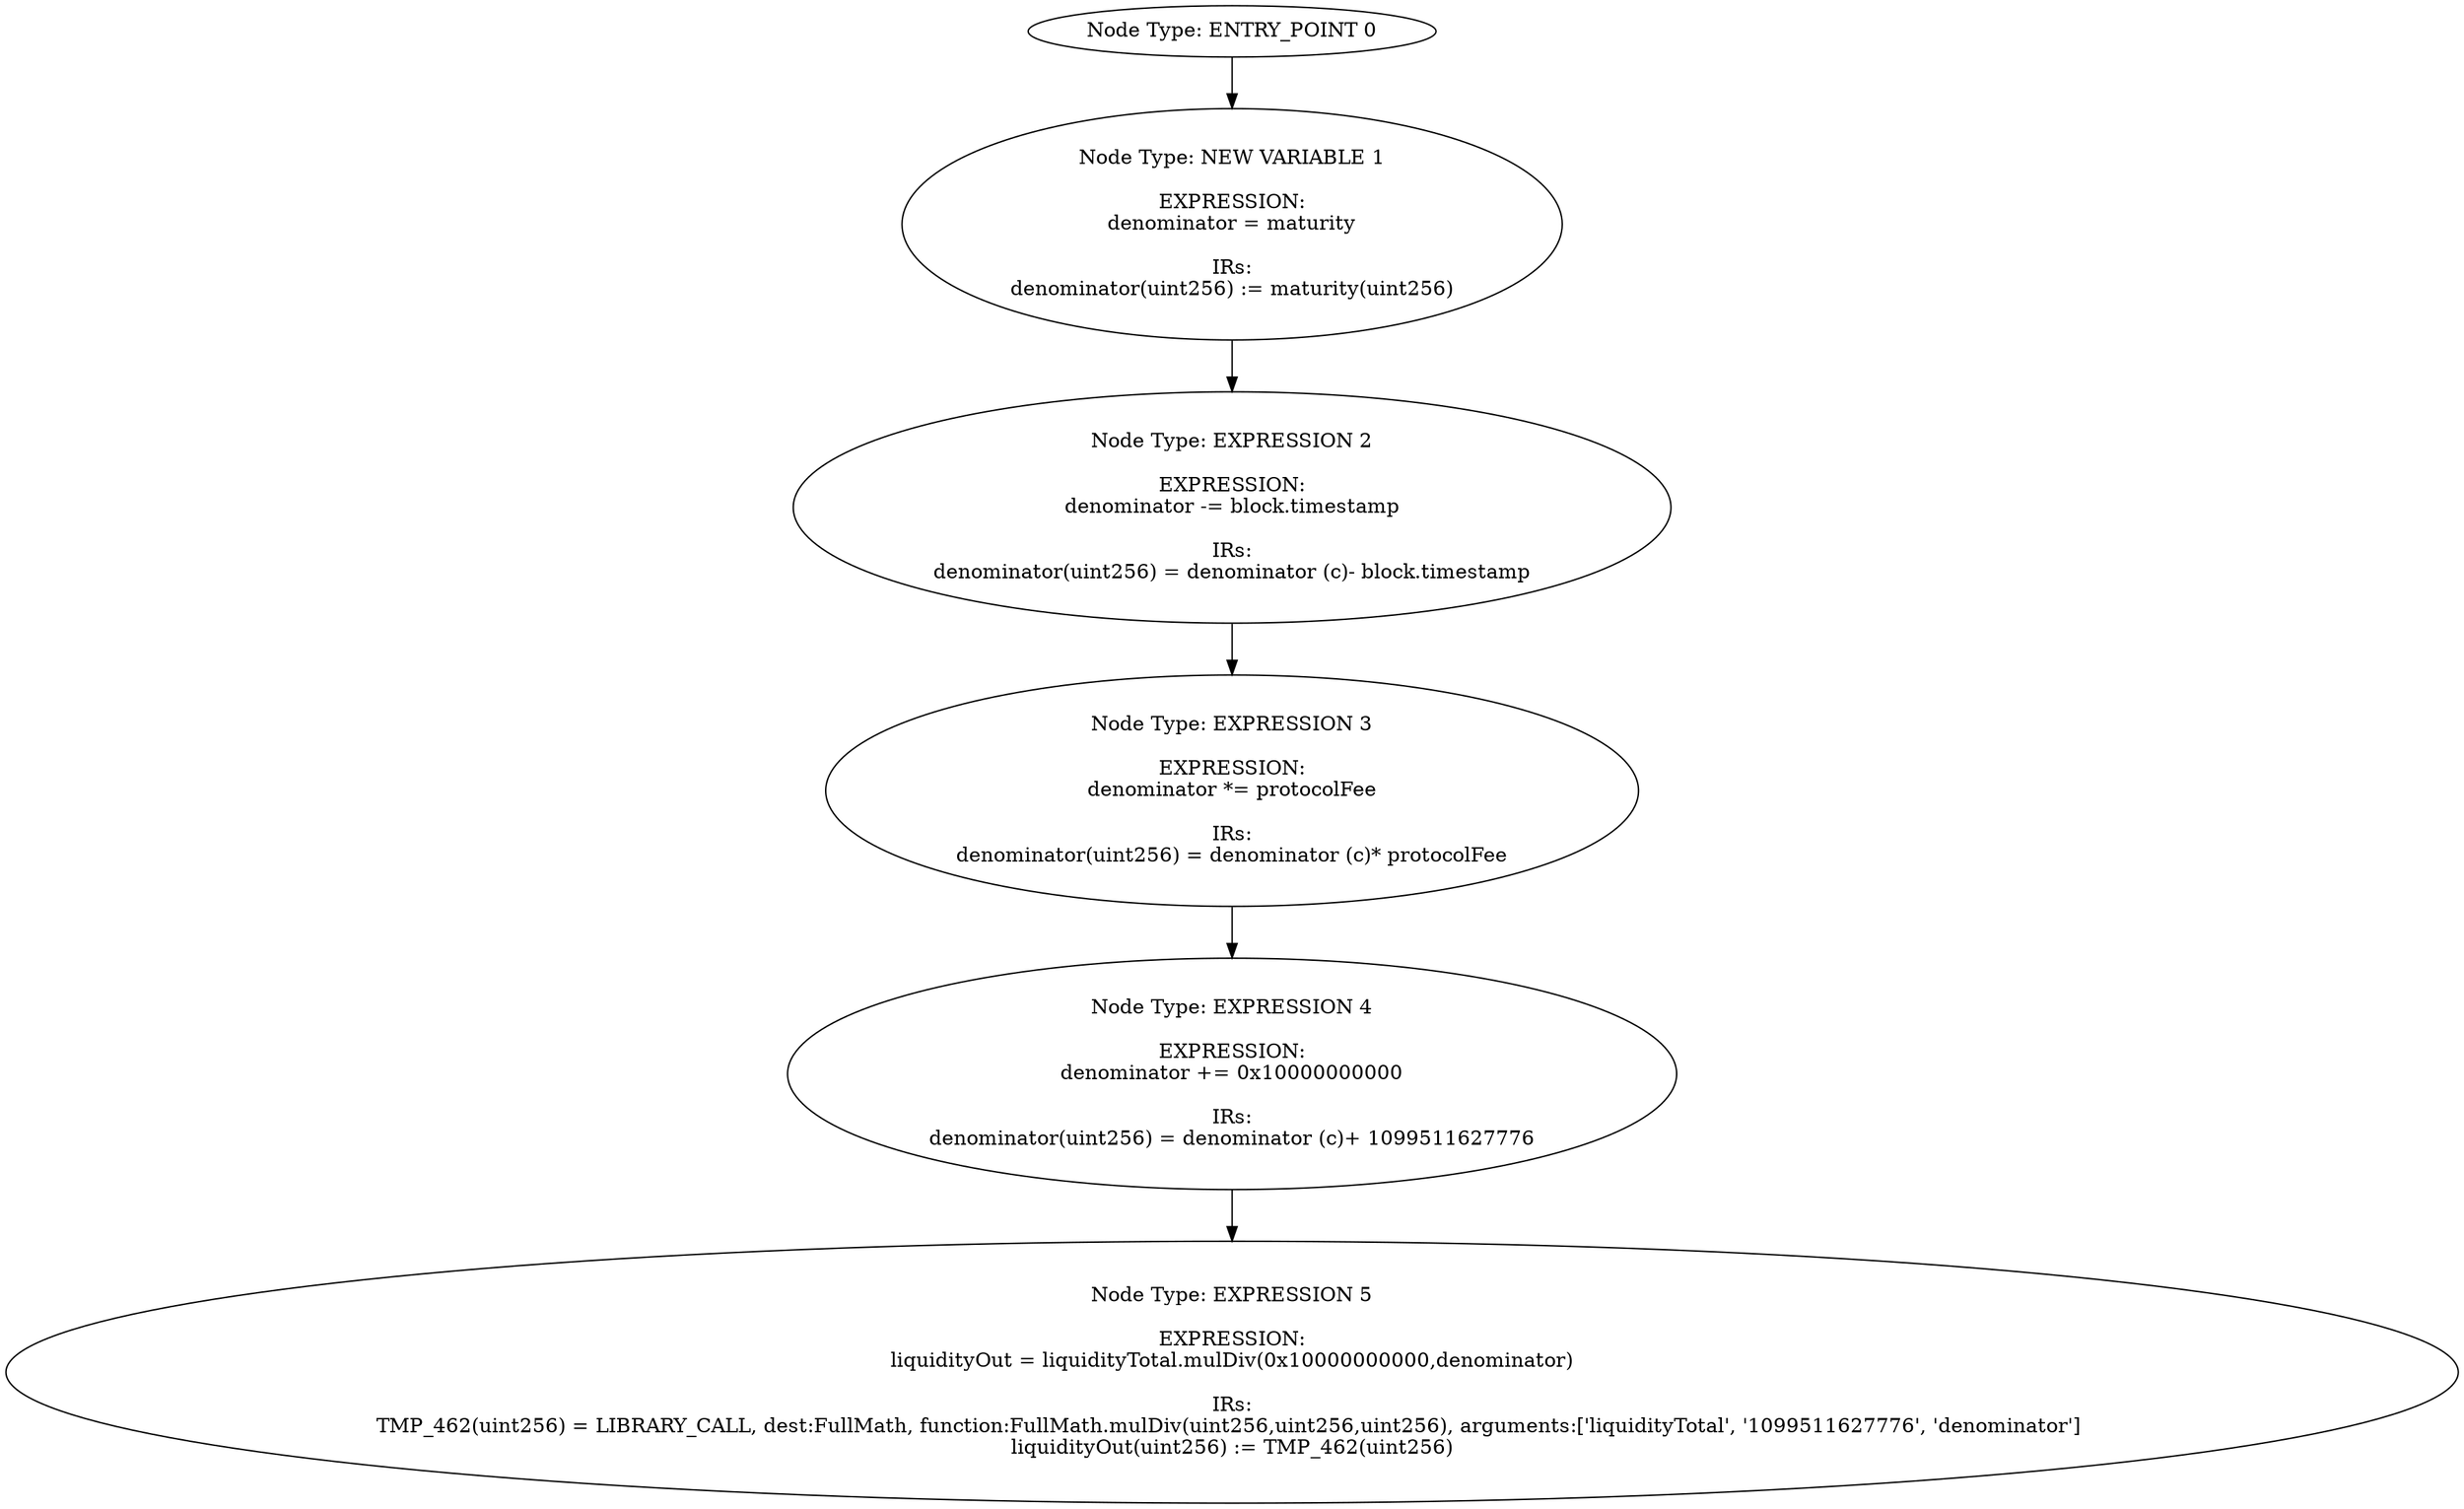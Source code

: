 digraph{
0[label="Node Type: ENTRY_POINT 0
"];
0->1;
1[label="Node Type: NEW VARIABLE 1

EXPRESSION:
denominator = maturity

IRs:
denominator(uint256) := maturity(uint256)"];
1->2;
2[label="Node Type: EXPRESSION 2

EXPRESSION:
denominator -= block.timestamp

IRs:
denominator(uint256) = denominator (c)- block.timestamp"];
2->3;
3[label="Node Type: EXPRESSION 3

EXPRESSION:
denominator *= protocolFee

IRs:
denominator(uint256) = denominator (c)* protocolFee"];
3->4;
4[label="Node Type: EXPRESSION 4

EXPRESSION:
denominator += 0x10000000000

IRs:
denominator(uint256) = denominator (c)+ 1099511627776"];
4->5;
5[label="Node Type: EXPRESSION 5

EXPRESSION:
liquidityOut = liquidityTotal.mulDiv(0x10000000000,denominator)

IRs:
TMP_462(uint256) = LIBRARY_CALL, dest:FullMath, function:FullMath.mulDiv(uint256,uint256,uint256), arguments:['liquidityTotal', '1099511627776', 'denominator'] 
liquidityOut(uint256) := TMP_462(uint256)"];
}
